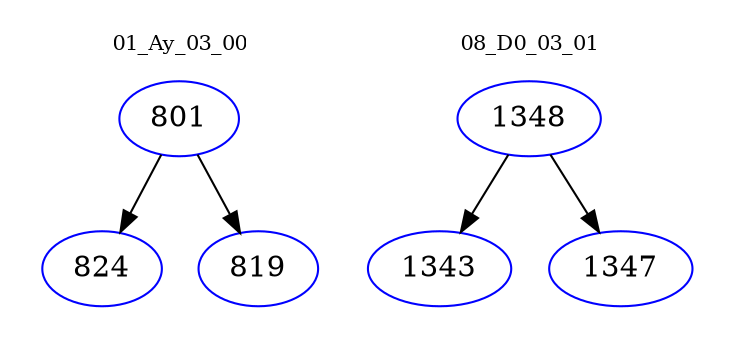 digraph{
subgraph cluster_0 {
color = white
label = "01_Ay_03_00";
fontsize=10;
T0_801 [label="801", color="blue"]
T0_801 -> T0_824 [color="black"]
T0_824 [label="824", color="blue"]
T0_801 -> T0_819 [color="black"]
T0_819 [label="819", color="blue"]
}
subgraph cluster_1 {
color = white
label = "08_D0_03_01";
fontsize=10;
T1_1348 [label="1348", color="blue"]
T1_1348 -> T1_1343 [color="black"]
T1_1343 [label="1343", color="blue"]
T1_1348 -> T1_1347 [color="black"]
T1_1347 [label="1347", color="blue"]
}
}
